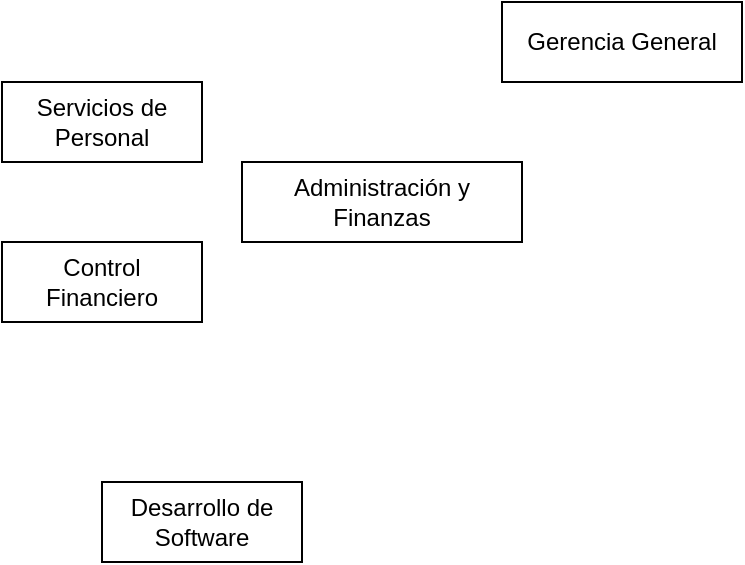 <mxfile version="20.2.8" type="github">
  <diagram id="fNAa9VaY1_Iw8Ts7bcfw" name="Página-1">
    <mxGraphModel dx="828" dy="483" grid="1" gridSize="10" guides="1" tooltips="1" connect="1" arrows="1" fold="1" page="1" pageScale="1" pageWidth="827" pageHeight="1169" math="0" shadow="0">
      <root>
        <mxCell id="0" />
        <mxCell id="1" parent="0" />
        <mxCell id="_s43ssbsvwN2yPyqeatB-1" value="Gerencia General" style="rounded=0;whiteSpace=wrap;html=1;" vertex="1" parent="1">
          <mxGeometry x="380" y="40" width="120" height="40" as="geometry" />
        </mxCell>
        <mxCell id="_s43ssbsvwN2yPyqeatB-4" value="Servicios de Personal" style="rounded=0;whiteSpace=wrap;html=1;" vertex="1" parent="1">
          <mxGeometry x="130" y="80" width="100" height="40" as="geometry" />
        </mxCell>
        <mxCell id="_s43ssbsvwN2yPyqeatB-5" value="Administración y Finanzas" style="rounded=0;whiteSpace=wrap;html=1;" vertex="1" parent="1">
          <mxGeometry x="250" y="120" width="140" height="40" as="geometry" />
        </mxCell>
        <mxCell id="_s43ssbsvwN2yPyqeatB-6" value="Control Financiero" style="rounded=0;whiteSpace=wrap;html=1;" vertex="1" parent="1">
          <mxGeometry x="130" y="160" width="100" height="40" as="geometry" />
        </mxCell>
        <mxCell id="_s43ssbsvwN2yPyqeatB-7" value="Desarrollo de Software" style="rounded=0;whiteSpace=wrap;html=1;" vertex="1" parent="1">
          <mxGeometry x="180" y="280" width="100" height="40" as="geometry" />
        </mxCell>
      </root>
    </mxGraphModel>
  </diagram>
</mxfile>
